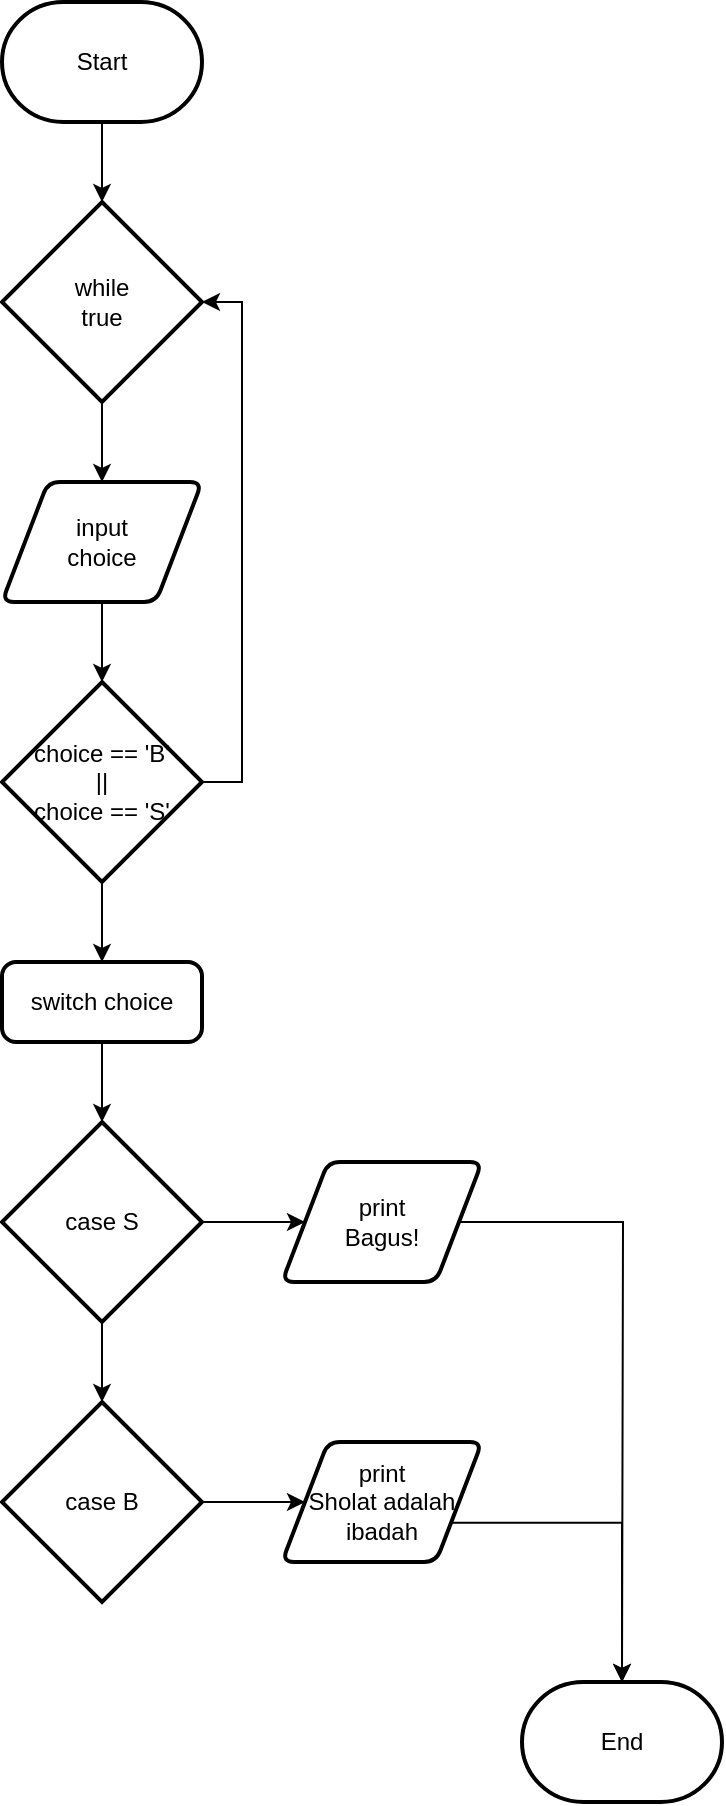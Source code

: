 <mxfile version="21.2.1" type="device">
  <diagram name="Page-1" id="PchW1Y0QIS6G1lz6r0_7">
    <mxGraphModel dx="1147" dy="640" grid="1" gridSize="10" guides="1" tooltips="1" connect="1" arrows="1" fold="1" page="1" pageScale="1" pageWidth="850" pageHeight="1100" math="0" shadow="0">
      <root>
        <mxCell id="0" />
        <mxCell id="1" parent="0" />
        <mxCell id="mh6Z7ONScRtie4DjBTaB-25" value="" style="edgeStyle=orthogonalEdgeStyle;rounded=0;orthogonalLoop=1;jettySize=auto;html=1;" edge="1" parent="1" source="hhqkoH7DIy3Lh6CEVrbi-1" target="mh6Z7ONScRtie4DjBTaB-7">
          <mxGeometry relative="1" as="geometry" />
        </mxCell>
        <mxCell id="hhqkoH7DIy3Lh6CEVrbi-1" value="&lt;div&gt;Start&lt;/div&gt;" style="strokeWidth=2;html=1;shape=mxgraph.flowchart.terminator;whiteSpace=wrap;" parent="1" vertex="1">
          <mxGeometry x="150" y="40" width="100" height="60" as="geometry" />
        </mxCell>
        <mxCell id="hhqkoH7DIy3Lh6CEVrbi-26" value="End" style="strokeWidth=2;html=1;shape=mxgraph.flowchart.terminator;whiteSpace=wrap;" parent="1" vertex="1">
          <mxGeometry x="410" y="880" width="100" height="60" as="geometry" />
        </mxCell>
        <mxCell id="mh6Z7ONScRtie4DjBTaB-10" value="" style="edgeStyle=orthogonalEdgeStyle;rounded=0;orthogonalLoop=1;jettySize=auto;html=1;" edge="1" parent="1" source="mh6Z7ONScRtie4DjBTaB-7" target="mh6Z7ONScRtie4DjBTaB-8">
          <mxGeometry relative="1" as="geometry" />
        </mxCell>
        <mxCell id="mh6Z7ONScRtie4DjBTaB-7" value="&lt;div&gt;while&lt;/div&gt;&lt;div&gt;true&lt;/div&gt;" style="strokeWidth=2;html=1;shape=mxgraph.flowchart.decision;whiteSpace=wrap;" vertex="1" parent="1">
          <mxGeometry x="150" y="140" width="100" height="100" as="geometry" />
        </mxCell>
        <mxCell id="mh6Z7ONScRtie4DjBTaB-11" value="" style="edgeStyle=orthogonalEdgeStyle;rounded=0;orthogonalLoop=1;jettySize=auto;html=1;" edge="1" parent="1" source="mh6Z7ONScRtie4DjBTaB-8" target="mh6Z7ONScRtie4DjBTaB-9">
          <mxGeometry relative="1" as="geometry" />
        </mxCell>
        <mxCell id="mh6Z7ONScRtie4DjBTaB-8" value="&lt;div&gt;input&lt;/div&gt;&lt;div&gt;choice&lt;/div&gt;" style="shape=parallelogram;html=1;strokeWidth=2;perimeter=parallelogramPerimeter;whiteSpace=wrap;rounded=1;arcSize=12;size=0.23;" vertex="1" parent="1">
          <mxGeometry x="150" y="280" width="100" height="60" as="geometry" />
        </mxCell>
        <mxCell id="mh6Z7ONScRtie4DjBTaB-12" style="edgeStyle=orthogonalEdgeStyle;rounded=0;orthogonalLoop=1;jettySize=auto;html=1;exitX=1;exitY=0.5;exitDx=0;exitDy=0;exitPerimeter=0;entryX=1;entryY=0.5;entryDx=0;entryDy=0;entryPerimeter=0;" edge="1" parent="1" source="mh6Z7ONScRtie4DjBTaB-9" target="mh6Z7ONScRtie4DjBTaB-7">
          <mxGeometry relative="1" as="geometry" />
        </mxCell>
        <mxCell id="mh6Z7ONScRtie4DjBTaB-24" value="" style="edgeStyle=orthogonalEdgeStyle;rounded=0;orthogonalLoop=1;jettySize=auto;html=1;" edge="1" parent="1" source="mh6Z7ONScRtie4DjBTaB-9" target="mh6Z7ONScRtie4DjBTaB-13">
          <mxGeometry relative="1" as="geometry" />
        </mxCell>
        <mxCell id="mh6Z7ONScRtie4DjBTaB-9" value="choice == &#39;B&#39;&lt;br&gt;||&lt;br&gt;choice == &#39;S&#39;" style="strokeWidth=2;html=1;shape=mxgraph.flowchart.decision;whiteSpace=wrap;" vertex="1" parent="1">
          <mxGeometry x="150" y="380" width="100" height="100" as="geometry" />
        </mxCell>
        <mxCell id="mh6Z7ONScRtie4DjBTaB-21" value="" style="edgeStyle=orthogonalEdgeStyle;rounded=0;orthogonalLoop=1;jettySize=auto;html=1;" edge="1" parent="1" source="mh6Z7ONScRtie4DjBTaB-13" target="mh6Z7ONScRtie4DjBTaB-14">
          <mxGeometry relative="1" as="geometry" />
        </mxCell>
        <mxCell id="mh6Z7ONScRtie4DjBTaB-13" value="switch choice" style="rounded=1;whiteSpace=wrap;html=1;absoluteArcSize=1;arcSize=14;strokeWidth=2;" vertex="1" parent="1">
          <mxGeometry x="150" y="520" width="100" height="40" as="geometry" />
        </mxCell>
        <mxCell id="mh6Z7ONScRtie4DjBTaB-18" value="" style="edgeStyle=orthogonalEdgeStyle;rounded=0;orthogonalLoop=1;jettySize=auto;html=1;" edge="1" parent="1" source="mh6Z7ONScRtie4DjBTaB-14" target="mh6Z7ONScRtie4DjBTaB-16">
          <mxGeometry relative="1" as="geometry" />
        </mxCell>
        <mxCell id="mh6Z7ONScRtie4DjBTaB-20" value="" style="edgeStyle=orthogonalEdgeStyle;rounded=0;orthogonalLoop=1;jettySize=auto;html=1;" edge="1" parent="1" source="mh6Z7ONScRtie4DjBTaB-14" target="mh6Z7ONScRtie4DjBTaB-15">
          <mxGeometry relative="1" as="geometry" />
        </mxCell>
        <mxCell id="mh6Z7ONScRtie4DjBTaB-14" value="case S" style="strokeWidth=2;html=1;shape=mxgraph.flowchart.decision;whiteSpace=wrap;" vertex="1" parent="1">
          <mxGeometry x="150" y="600" width="100" height="100" as="geometry" />
        </mxCell>
        <mxCell id="mh6Z7ONScRtie4DjBTaB-19" value="" style="edgeStyle=orthogonalEdgeStyle;rounded=0;orthogonalLoop=1;jettySize=auto;html=1;" edge="1" parent="1" source="mh6Z7ONScRtie4DjBTaB-15" target="mh6Z7ONScRtie4DjBTaB-17">
          <mxGeometry relative="1" as="geometry" />
        </mxCell>
        <mxCell id="mh6Z7ONScRtie4DjBTaB-15" value="case B" style="strokeWidth=2;html=1;shape=mxgraph.flowchart.decision;whiteSpace=wrap;" vertex="1" parent="1">
          <mxGeometry x="150" y="740" width="100" height="100" as="geometry" />
        </mxCell>
        <mxCell id="mh6Z7ONScRtie4DjBTaB-23" style="edgeStyle=orthogonalEdgeStyle;rounded=0;orthogonalLoop=1;jettySize=auto;html=1;exitX=1;exitY=0.5;exitDx=0;exitDy=0;" edge="1" parent="1" source="mh6Z7ONScRtie4DjBTaB-16">
          <mxGeometry relative="1" as="geometry">
            <mxPoint x="460" y="880" as="targetPoint" />
          </mxGeometry>
        </mxCell>
        <mxCell id="mh6Z7ONScRtie4DjBTaB-16" value="&lt;div&gt;print&lt;/div&gt;&lt;div&gt;Bagus!&lt;br&gt;&lt;/div&gt;" style="shape=parallelogram;html=1;strokeWidth=2;perimeter=parallelogramPerimeter;whiteSpace=wrap;rounded=1;arcSize=12;size=0.23;" vertex="1" parent="1">
          <mxGeometry x="290" y="620" width="100" height="60" as="geometry" />
        </mxCell>
        <mxCell id="mh6Z7ONScRtie4DjBTaB-22" style="edgeStyle=orthogonalEdgeStyle;rounded=0;orthogonalLoop=1;jettySize=auto;html=1;exitX=1;exitY=0.75;exitDx=0;exitDy=0;" edge="1" parent="1" source="mh6Z7ONScRtie4DjBTaB-17" target="hhqkoH7DIy3Lh6CEVrbi-26">
          <mxGeometry relative="1" as="geometry" />
        </mxCell>
        <mxCell id="mh6Z7ONScRtie4DjBTaB-17" value="&lt;div&gt;print&lt;/div&gt;&lt;div&gt;Sholat adalah ibadah&lt;br&gt;&lt;/div&gt;" style="shape=parallelogram;html=1;strokeWidth=2;perimeter=parallelogramPerimeter;whiteSpace=wrap;rounded=1;arcSize=12;size=0.23;" vertex="1" parent="1">
          <mxGeometry x="290" y="760" width="100" height="60" as="geometry" />
        </mxCell>
      </root>
    </mxGraphModel>
  </diagram>
</mxfile>
